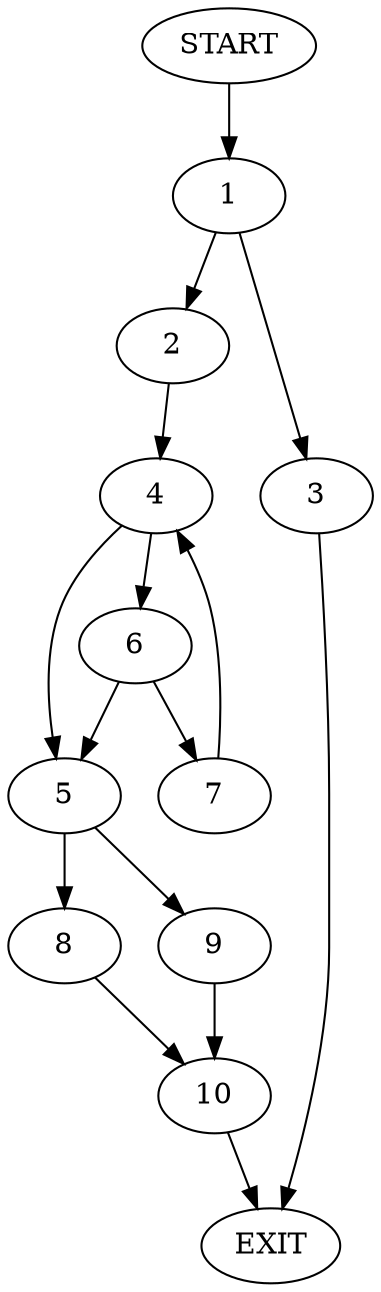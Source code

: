 digraph {
0 [label="START"]
11 [label="EXIT"]
0 -> 1
1 -> 2
1 -> 3
2 -> 4
3 -> 11
4 -> 5
4 -> 6
6 -> 5
6 -> 7
5 -> 8
5 -> 9
7 -> 4
8 -> 10
9 -> 10
10 -> 11
}
